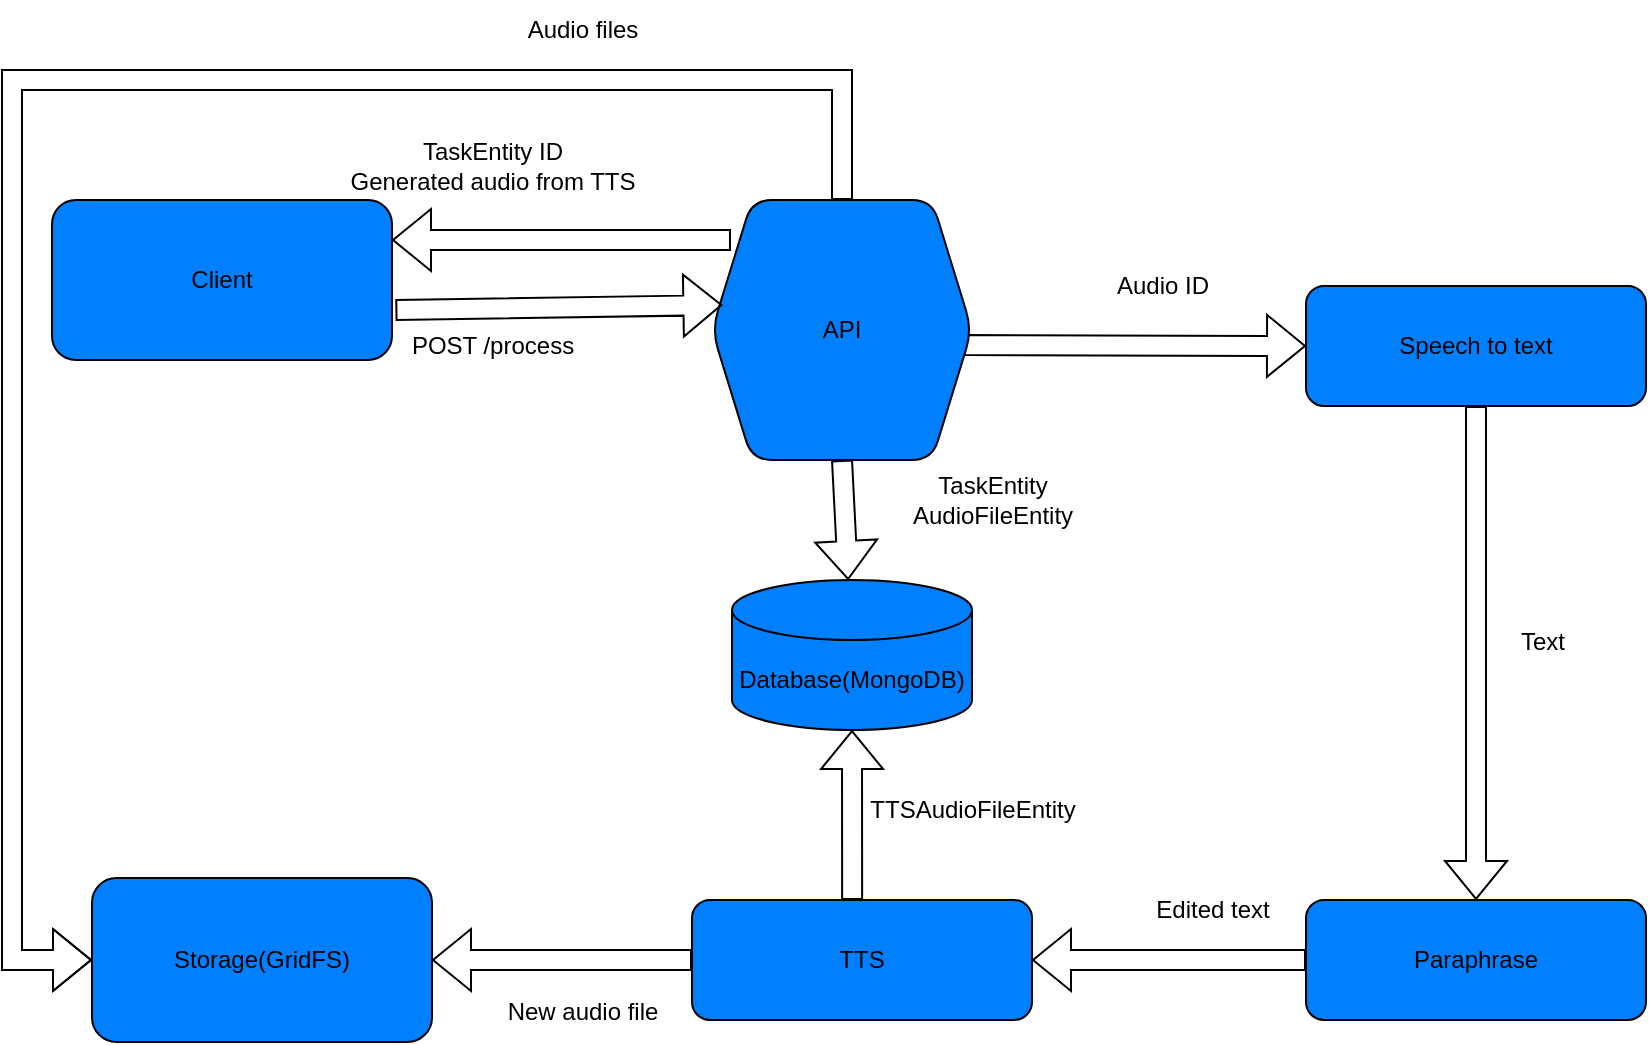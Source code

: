<mxfile version="24.7.17">
  <diagram name="Stránka-1" id="PfWHx4o5cT6_-_cHjWci">
    <mxGraphModel dx="1434" dy="780" grid="1" gridSize="10" guides="1" tooltips="1" connect="1" arrows="1" fold="1" page="1" pageScale="1" pageWidth="827" pageHeight="1169" math="0" shadow="0">
      <root>
        <mxCell id="0" />
        <mxCell id="1" parent="0" />
        <mxCell id="JeWXapqgd2-bwU4x4K4d-5" value="POST /process" style="text;html=1;align=center;verticalAlign=middle;resizable=0;points=[];autosize=1;strokeColor=none;fillColor=none;" vertex="1" parent="1">
          <mxGeometry x="200" y="258" width="100" height="30" as="geometry" />
        </mxCell>
        <mxCell id="JeWXapqgd2-bwU4x4K4d-6" value="Speech to text" style="rounded=1;whiteSpace=wrap;html=1;fillColor=#007FFF;" vertex="1" parent="1">
          <mxGeometry x="657" y="243" width="170" height="60" as="geometry" />
        </mxCell>
        <mxCell id="JeWXapqgd2-bwU4x4K4d-7" value="" style="shape=flexArrow;endArrow=classic;html=1;rounded=0;exitX=0.5;exitY=1;exitDx=0;exitDy=0;" edge="1" parent="1" source="JeWXapqgd2-bwU4x4K4d-30" target="JeWXapqgd2-bwU4x4K4d-25">
          <mxGeometry width="50" height="50" relative="1" as="geometry">
            <mxPoint x="355.86" y="303.36" as="sourcePoint" />
            <mxPoint x="505" y="465" as="targetPoint" />
          </mxGeometry>
        </mxCell>
        <mxCell id="JeWXapqgd2-bwU4x4K4d-11" value="Client" style="rounded=1;whiteSpace=wrap;html=1;fillColor=#007FFF;" vertex="1" parent="1">
          <mxGeometry x="30" y="200" width="170" height="80" as="geometry" />
        </mxCell>
        <mxCell id="JeWXapqgd2-bwU4x4K4d-13" value="Paraphrase" style="rounded=1;whiteSpace=wrap;html=1;fillColor=#007FFF;" vertex="1" parent="1">
          <mxGeometry x="657" y="550" width="170" height="60" as="geometry" />
        </mxCell>
        <mxCell id="JeWXapqgd2-bwU4x4K4d-15" value="" style="shape=flexArrow;endArrow=classic;html=1;rounded=0;exitX=0.5;exitY=1;exitDx=0;exitDy=0;entryX=0.5;entryY=0;entryDx=0;entryDy=0;" edge="1" parent="1" source="JeWXapqgd2-bwU4x4K4d-6" target="JeWXapqgd2-bwU4x4K4d-13">
          <mxGeometry width="50" height="50" relative="1" as="geometry">
            <mxPoint x="390" y="430" as="sourcePoint" />
            <mxPoint x="440" y="380" as="targetPoint" />
          </mxGeometry>
        </mxCell>
        <mxCell id="JeWXapqgd2-bwU4x4K4d-16" value="Text" style="text;html=1;align=center;verticalAlign=middle;resizable=0;points=[];autosize=1;strokeColor=none;fillColor=none;" vertex="1" parent="1">
          <mxGeometry x="750" y="406" width="50" height="30" as="geometry" />
        </mxCell>
        <mxCell id="JeWXapqgd2-bwU4x4K4d-17" value="TTS" style="rounded=1;whiteSpace=wrap;html=1;fillColor=#007FFF;" vertex="1" parent="1">
          <mxGeometry x="350" y="550" width="170" height="60" as="geometry" />
        </mxCell>
        <mxCell id="JeWXapqgd2-bwU4x4K4d-18" value="" style="shape=flexArrow;endArrow=classic;html=1;rounded=0;exitX=0;exitY=0.5;exitDx=0;exitDy=0;entryX=1;entryY=0.5;entryDx=0;entryDy=0;" edge="1" parent="1" source="JeWXapqgd2-bwU4x4K4d-13" target="JeWXapqgd2-bwU4x4K4d-17">
          <mxGeometry width="50" height="50" relative="1" as="geometry">
            <mxPoint x="390" y="530" as="sourcePoint" />
            <mxPoint x="440" y="480" as="targetPoint" />
          </mxGeometry>
        </mxCell>
        <mxCell id="JeWXapqgd2-bwU4x4K4d-19" value="Edited text" style="text;html=1;align=center;verticalAlign=middle;resizable=0;points=[];autosize=1;strokeColor=none;fillColor=none;" vertex="1" parent="1">
          <mxGeometry x="570" y="540" width="80" height="30" as="geometry" />
        </mxCell>
        <mxCell id="JeWXapqgd2-bwU4x4K4d-20" value="" style="shape=flexArrow;endArrow=classic;html=1;rounded=0;exitX=0;exitY=0.5;exitDx=0;exitDy=0;entryX=1;entryY=0.5;entryDx=0;entryDy=0;" edge="1" parent="1" source="JeWXapqgd2-bwU4x4K4d-17" target="JeWXapqgd2-bwU4x4K4d-26">
          <mxGeometry width="50" height="50" relative="1" as="geometry">
            <mxPoint x="625" y="539" as="sourcePoint" />
            <mxPoint x="625" y="470" as="targetPoint" />
          </mxGeometry>
        </mxCell>
        <mxCell id="JeWXapqgd2-bwU4x4K4d-21" value="New audio file" style="text;html=1;align=center;verticalAlign=middle;resizable=0;points=[];autosize=1;strokeColor=none;fillColor=none;" vertex="1" parent="1">
          <mxGeometry x="245" y="591" width="100" height="30" as="geometry" />
        </mxCell>
        <mxCell id="JeWXapqgd2-bwU4x4K4d-23" value="" style="shape=flexArrow;endArrow=classic;html=1;rounded=0;exitX=0.073;exitY=0.154;exitDx=0;exitDy=0;entryX=1;entryY=0.25;entryDx=0;entryDy=0;fillColor=none;shadow=0;exitPerimeter=0;" edge="1" parent="1" source="JeWXapqgd2-bwU4x4K4d-30" target="JeWXapqgd2-bwU4x4K4d-11">
          <mxGeometry width="50" height="50" relative="1" as="geometry">
            <mxPoint x="329" y="240" as="sourcePoint" />
            <mxPoint x="280" y="220" as="targetPoint" />
          </mxGeometry>
        </mxCell>
        <mxCell id="JeWXapqgd2-bwU4x4K4d-25" value="Database(MongoDB)" style="shape=cylinder3;whiteSpace=wrap;html=1;boundedLbl=1;backgroundOutline=1;size=15;fillColor=#007FFF;" vertex="1" parent="1">
          <mxGeometry x="370" y="390" width="120" height="75" as="geometry" />
        </mxCell>
        <mxCell id="JeWXapqgd2-bwU4x4K4d-26" value="Storage(GridFS)" style="rounded=1;whiteSpace=wrap;html=1;fillColor=#007FFF;" vertex="1" parent="1">
          <mxGeometry x="50" y="539" width="170" height="82" as="geometry" />
        </mxCell>
        <mxCell id="JeWXapqgd2-bwU4x4K4d-27" value="" style="shape=flexArrow;endArrow=classic;html=1;rounded=0;exitX=0.968;exitY=0.558;exitDx=0;exitDy=0;entryX=0;entryY=0.5;entryDx=0;entryDy=0;exitPerimeter=0;" edge="1" parent="1" source="JeWXapqgd2-bwU4x4K4d-30" target="JeWXapqgd2-bwU4x4K4d-6">
          <mxGeometry width="50" height="50" relative="1" as="geometry">
            <mxPoint x="499" y="270" as="sourcePoint" />
            <mxPoint x="570" y="230" as="targetPoint" />
          </mxGeometry>
        </mxCell>
        <mxCell id="JeWXapqgd2-bwU4x4K4d-28" value="Audio ID" style="text;html=1;align=center;verticalAlign=middle;resizable=0;points=[];autosize=1;strokeColor=none;fillColor=none;" vertex="1" parent="1">
          <mxGeometry x="550" y="228" width="70" height="30" as="geometry" />
        </mxCell>
        <mxCell id="JeWXapqgd2-bwU4x4K4d-29" value="&lt;div&gt;TaskEntity&lt;/div&gt;AudioFileEntity" style="text;html=1;align=center;verticalAlign=middle;resizable=0;points=[];autosize=1;strokeColor=none;fillColor=none;" vertex="1" parent="1">
          <mxGeometry x="450" y="330" width="100" height="40" as="geometry" />
        </mxCell>
        <mxCell id="JeWXapqgd2-bwU4x4K4d-30" value="API" style="shape=hexagon;perimeter=hexagonPerimeter2;whiteSpace=wrap;html=1;fixedSize=1;rounded=1;fillColor=#007FFF;" vertex="1" parent="1">
          <mxGeometry x="360" y="200" width="130" height="130" as="geometry" />
        </mxCell>
        <mxCell id="JeWXapqgd2-bwU4x4K4d-31" value="" style="shape=flexArrow;endArrow=classic;html=1;rounded=0;exitX=1.01;exitY=0.688;exitDx=0;exitDy=0;entryX=0.04;entryY=0.404;entryDx=0;entryDy=0;fillColor=none;shadow=0;exitPerimeter=0;entryPerimeter=0;" edge="1" parent="1" source="JeWXapqgd2-bwU4x4K4d-11" target="JeWXapqgd2-bwU4x4K4d-30">
          <mxGeometry width="50" height="50" relative="1" as="geometry">
            <mxPoint x="360" y="230" as="sourcePoint" />
            <mxPoint x="190" y="210" as="targetPoint" />
          </mxGeometry>
        </mxCell>
        <mxCell id="JeWXapqgd2-bwU4x4K4d-32" value="" style="shape=flexArrow;endArrow=classic;html=1;rounded=0;exitX=0.5;exitY=0;exitDx=0;exitDy=0;entryX=0;entryY=0.5;entryDx=0;entryDy=0;" edge="1" parent="1" source="JeWXapqgd2-bwU4x4K4d-30" target="JeWXapqgd2-bwU4x4K4d-26">
          <mxGeometry width="50" height="50" relative="1" as="geometry">
            <mxPoint x="307.86" y="302.86" as="sourcePoint" />
            <mxPoint x="180" y="512.5" as="targetPoint" />
            <Array as="points">
              <mxPoint x="425" y="140" />
              <mxPoint x="10" y="140" />
              <mxPoint x="10" y="580" />
            </Array>
          </mxGeometry>
        </mxCell>
        <mxCell id="JeWXapqgd2-bwU4x4K4d-33" value="Audio files" style="text;html=1;align=center;verticalAlign=middle;resizable=0;points=[];autosize=1;strokeColor=none;fillColor=none;" vertex="1" parent="1">
          <mxGeometry x="255" y="100" width="80" height="30" as="geometry" />
        </mxCell>
        <mxCell id="JeWXapqgd2-bwU4x4K4d-34" value="" style="shape=flexArrow;endArrow=classic;html=1;rounded=0;entryX=0.5;entryY=1;entryDx=0;entryDy=0;entryPerimeter=0;exitX=0.471;exitY=0;exitDx=0;exitDy=0;exitPerimeter=0;" edge="1" parent="1" source="JeWXapqgd2-bwU4x4K4d-17" target="JeWXapqgd2-bwU4x4K4d-25">
          <mxGeometry width="50" height="50" relative="1" as="geometry">
            <mxPoint x="440" y="510" as="sourcePoint" />
            <mxPoint x="490" y="460" as="targetPoint" />
          </mxGeometry>
        </mxCell>
        <mxCell id="JeWXapqgd2-bwU4x4K4d-35" value="TTSAudioFileEntity" style="text;html=1;align=center;verticalAlign=middle;resizable=0;points=[];autosize=1;strokeColor=none;fillColor=none;" vertex="1" parent="1">
          <mxGeometry x="425" y="490" width="130" height="30" as="geometry" />
        </mxCell>
        <mxCell id="JeWXapqgd2-bwU4x4K4d-36" value="TaskEntity ID&lt;div&gt;Generated audio from TTS&lt;/div&gt;" style="text;html=1;align=center;verticalAlign=middle;resizable=0;points=[];autosize=1;strokeColor=none;fillColor=none;" vertex="1" parent="1">
          <mxGeometry x="165" y="163" width="170" height="40" as="geometry" />
        </mxCell>
      </root>
    </mxGraphModel>
  </diagram>
</mxfile>
